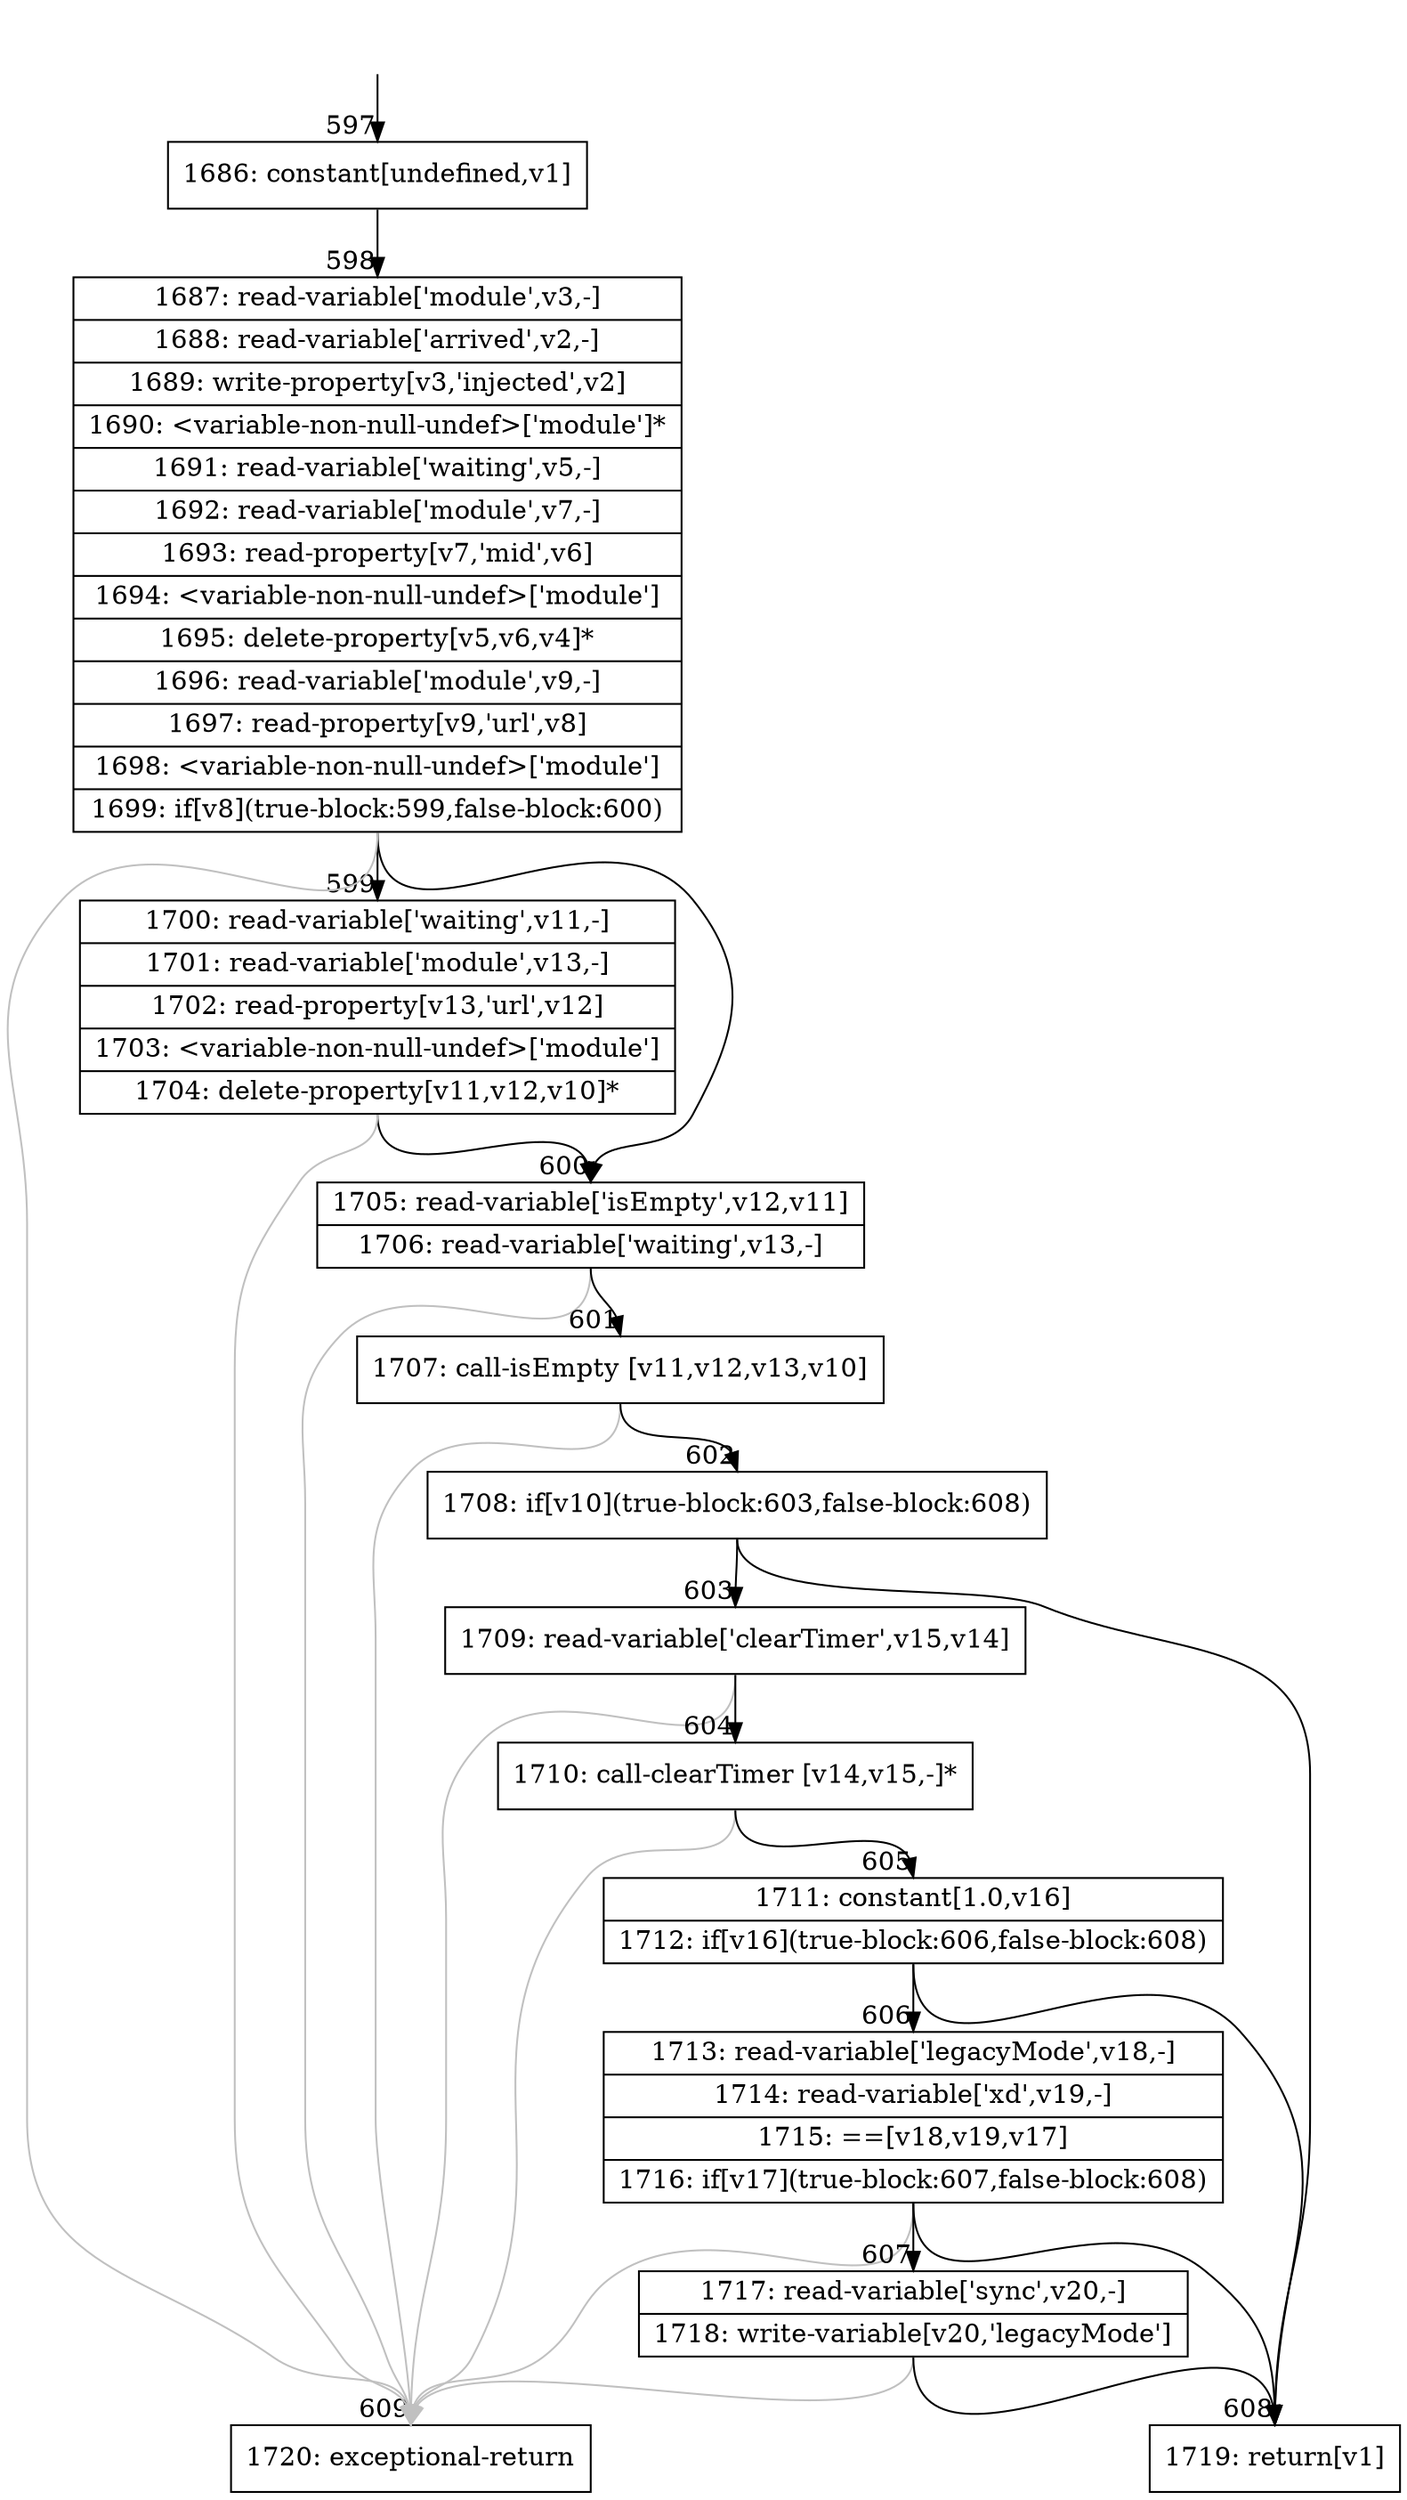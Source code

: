 digraph {
rankdir="TD"
BB_entry51[shape=none,label=""];
BB_entry51 -> BB597 [tailport=s, headport=n, headlabel="    597"]
BB597 [shape=record label="{1686: constant[undefined,v1]}" ] 
BB597 -> BB598 [tailport=s, headport=n, headlabel="      598"]
BB598 [shape=record label="{1687: read-variable['module',v3,-]|1688: read-variable['arrived',v2,-]|1689: write-property[v3,'injected',v2]|1690: \<variable-non-null-undef\>['module']*|1691: read-variable['waiting',v5,-]|1692: read-variable['module',v7,-]|1693: read-property[v7,'mid',v6]|1694: \<variable-non-null-undef\>['module']|1695: delete-property[v5,v6,v4]*|1696: read-variable['module',v9,-]|1697: read-property[v9,'url',v8]|1698: \<variable-non-null-undef\>['module']|1699: if[v8](true-block:599,false-block:600)}" ] 
BB598 -> BB599 [tailport=s, headport=n, headlabel="      599"]
BB598 -> BB600 [tailport=s, headport=n, headlabel="      600"]
BB598 -> BB609 [tailport=s, headport=n, color=gray, headlabel="      609"]
BB599 [shape=record label="{1700: read-variable['waiting',v11,-]|1701: read-variable['module',v13,-]|1702: read-property[v13,'url',v12]|1703: \<variable-non-null-undef\>['module']|1704: delete-property[v11,v12,v10]*}" ] 
BB599 -> BB600 [tailport=s, headport=n]
BB599 -> BB609 [tailport=s, headport=n, color=gray]
BB600 [shape=record label="{1705: read-variable['isEmpty',v12,v11]|1706: read-variable['waiting',v13,-]}" ] 
BB600 -> BB601 [tailport=s, headport=n, headlabel="      601"]
BB600 -> BB609 [tailport=s, headport=n, color=gray]
BB601 [shape=record label="{1707: call-isEmpty [v11,v12,v13,v10]}" ] 
BB601 -> BB602 [tailport=s, headport=n, headlabel="      602"]
BB601 -> BB609 [tailport=s, headport=n, color=gray]
BB602 [shape=record label="{1708: if[v10](true-block:603,false-block:608)}" ] 
BB602 -> BB603 [tailport=s, headport=n, headlabel="      603"]
BB602 -> BB608 [tailport=s, headport=n, headlabel="      608"]
BB603 [shape=record label="{1709: read-variable['clearTimer',v15,v14]}" ] 
BB603 -> BB604 [tailport=s, headport=n, headlabel="      604"]
BB603 -> BB609 [tailport=s, headport=n, color=gray]
BB604 [shape=record label="{1710: call-clearTimer [v14,v15,-]*}" ] 
BB604 -> BB605 [tailport=s, headport=n, headlabel="      605"]
BB604 -> BB609 [tailport=s, headport=n, color=gray]
BB605 [shape=record label="{1711: constant[1.0,v16]|1712: if[v16](true-block:606,false-block:608)}" ] 
BB605 -> BB608 [tailport=s, headport=n]
BB605 -> BB606 [tailport=s, headport=n, headlabel="      606"]
BB606 [shape=record label="{1713: read-variable['legacyMode',v18,-]|1714: read-variable['xd',v19,-]|1715: ==[v18,v19,v17]|1716: if[v17](true-block:607,false-block:608)}" ] 
BB606 -> BB608 [tailport=s, headport=n]
BB606 -> BB607 [tailport=s, headport=n, headlabel="      607"]
BB606 -> BB609 [tailport=s, headport=n, color=gray]
BB607 [shape=record label="{1717: read-variable['sync',v20,-]|1718: write-variable[v20,'legacyMode']}" ] 
BB607 -> BB608 [tailport=s, headport=n]
BB607 -> BB609 [tailport=s, headport=n, color=gray]
BB608 [shape=record label="{1719: return[v1]}" ] 
BB609 [shape=record label="{1720: exceptional-return}" ] 
//#$~ 924
}
